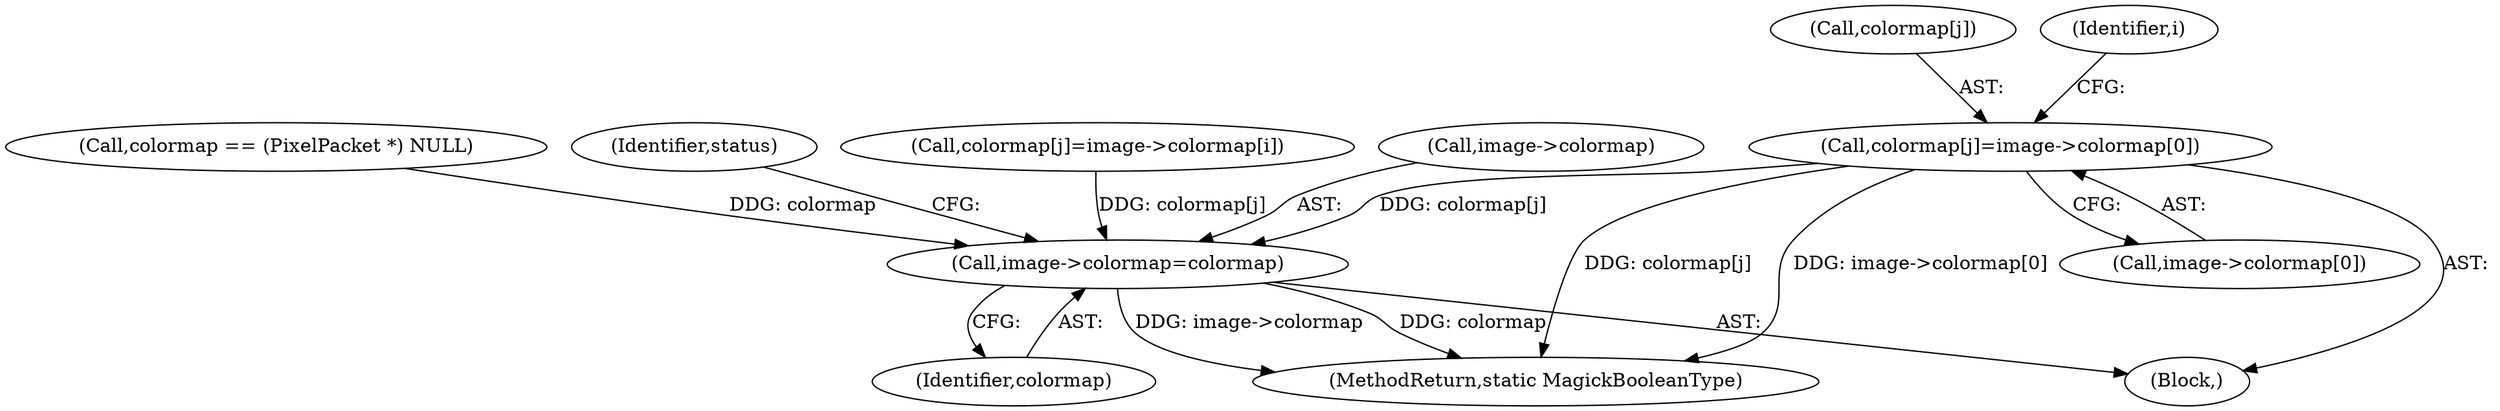 digraph "0_ImageMagick_db1ffb6cf44bcfe5c4d5fcf9d9109ded5617387f_1@array" {
"1000427" [label="(Call,colormap[j]=image->colormap[0])"];
"1000509" [label="(Call,image->colormap=colormap)"];
"1000102" [label="(Block,)"];
"1000431" [label="(Call,image->colormap[0])"];
"1000428" [label="(Call,colormap[j])"];
"1000413" [label="(Call,colormap == (PixelPacket *) NULL)"];
"1000515" [label="(Identifier,status)"];
"1000640" [label="(MethodReturn,static MagickBooleanType)"];
"1000468" [label="(Call,colormap[j]=image->colormap[i])"];
"1000510" [label="(Call,image->colormap)"];
"1000509" [label="(Call,image->colormap=colormap)"];
"1000427" [label="(Call,colormap[j]=image->colormap[0])"];
"1000513" [label="(Identifier,colormap)"];
"1000438" [label="(Identifier,i)"];
"1000427" -> "1000102"  [label="AST: "];
"1000427" -> "1000431"  [label="CFG: "];
"1000428" -> "1000427"  [label="AST: "];
"1000431" -> "1000427"  [label="AST: "];
"1000438" -> "1000427"  [label="CFG: "];
"1000427" -> "1000640"  [label="DDG: colormap[j]"];
"1000427" -> "1000640"  [label="DDG: image->colormap[0]"];
"1000427" -> "1000509"  [label="DDG: colormap[j]"];
"1000509" -> "1000102"  [label="AST: "];
"1000509" -> "1000513"  [label="CFG: "];
"1000510" -> "1000509"  [label="AST: "];
"1000513" -> "1000509"  [label="AST: "];
"1000515" -> "1000509"  [label="CFG: "];
"1000509" -> "1000640"  [label="DDG: colormap"];
"1000509" -> "1000640"  [label="DDG: image->colormap"];
"1000413" -> "1000509"  [label="DDG: colormap"];
"1000468" -> "1000509"  [label="DDG: colormap[j]"];
}
